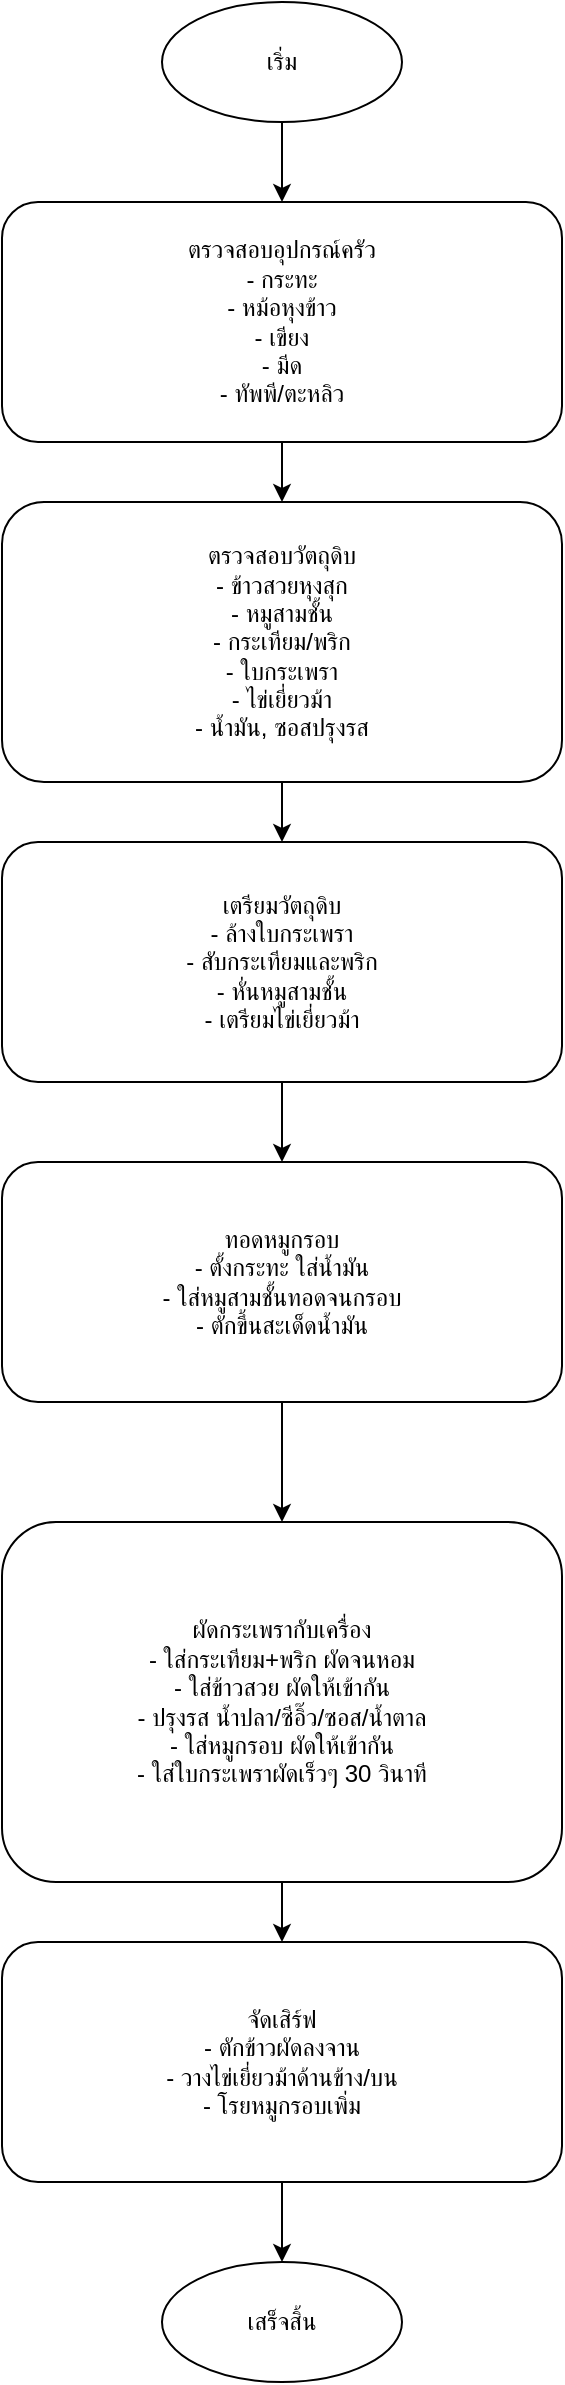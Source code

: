 <mxfile version="28.1.2">
  <diagram name="Page-1" id="ohtOl2tL6jAW0y2cfmm5">
    <mxGraphModel dx="1090" dy="593" grid="1" gridSize="10" guides="1" tooltips="1" connect="1" arrows="1" fold="1" page="1" pageScale="1" pageWidth="850" pageHeight="1100" math="0" shadow="0">
      <root>
        <mxCell id="0" />
        <mxCell id="1" parent="0" />
        <mxCell id="Ch6X7FGSX2CgDCUvS71B-1" value="เริ่ม" style="ellipse;whiteSpace=wrap;html=1;" vertex="1" parent="1">
          <mxGeometry x="550" y="220" width="120" height="60" as="geometry" />
        </mxCell>
        <mxCell id="Ch6X7FGSX2CgDCUvS71B-2" value="ตรวจสอบอุปกรณ์ครัว&#xa;- กระทะ&#xa;- หม้อหุงข้าว&#xa;- เขียง&#xa;- มีด&#xa;- ทัพพี/ตะหลิว" style="rectangle;rounded=1;whiteSpace=wrap;html=1;" vertex="1" parent="1">
          <mxGeometry x="470" y="320" width="280" height="120" as="geometry" />
        </mxCell>
        <mxCell id="Ch6X7FGSX2CgDCUvS71B-3" value="ตรวจสอบวัตถุดิบ&#xa;- ข้าวสวยหุงสุก&#xa;- หมูสามชั้น&#xa;- กระเทียม/พริก&#xa;- ใบกระเพรา&#xa;- ไข่เยี่ยวม้า&#xa;- น้ำมัน, ซอสปรุงรส" style="rectangle;rounded=1;whiteSpace=wrap;html=1;" vertex="1" parent="1">
          <mxGeometry x="470" y="470" width="280" height="140" as="geometry" />
        </mxCell>
        <mxCell id="Ch6X7FGSX2CgDCUvS71B-4" value="เตรียมวัตถุดิบ&#xa;- ล้างใบกระเพรา&#xa;- สับกระเทียมและพริก&#xa;- หั่นหมูสามชั้น&#xa;- เตรียมไข่เยี่ยวม้า" style="rectangle;rounded=1;whiteSpace=wrap;html=1;" vertex="1" parent="1">
          <mxGeometry x="470" y="640" width="280" height="120" as="geometry" />
        </mxCell>
        <mxCell id="Ch6X7FGSX2CgDCUvS71B-5" value="ทอดหมูกรอบ&#xa;- ตั้งกระทะ ใส่น้ำมัน&#xa;- ใส่หมูสามชั้นทอดจนกรอบ&#xa;- ตักขึ้นสะเด็ดน้ำมัน" style="rectangle;rounded=1;whiteSpace=wrap;html=1;" vertex="1" parent="1">
          <mxGeometry x="470" y="800" width="280" height="120" as="geometry" />
        </mxCell>
        <mxCell id="Ch6X7FGSX2CgDCUvS71B-6" value="ผัดกระเพรากับเครื่อง&#xa;- ใส่กระเทียม+พริก ผัดจนหอม&#xa;- ใส่ข้าวสวย ผัดให้เข้ากัน&#xa;- ปรุงรส น้ำปลา/ซีอิ๊ว/ซอส/น้ำตาล&#xa;- ใส่หมูกรอบ ผัดให้เข้ากัน&#xa;- ใส่ใบกระเพราผัดเร็วๆ 30 วินาที" style="rectangle;rounded=1;whiteSpace=wrap;html=1;" vertex="1" parent="1">
          <mxGeometry x="470" y="980" width="280" height="180" as="geometry" />
        </mxCell>
        <mxCell id="Ch6X7FGSX2CgDCUvS71B-7" value="จัดเสิร์ฟ&#xa;- ตักข้าวผัดลงจาน&#xa;- วางไข่เยี่ยวม้าด้านข้าง/บน&#xa;- โรยหมูกรอบเพิ่ม" style="rectangle;rounded=1;whiteSpace=wrap;html=1;" vertex="1" parent="1">
          <mxGeometry x="470" y="1190" width="280" height="120" as="geometry" />
        </mxCell>
        <mxCell id="Ch6X7FGSX2CgDCUvS71B-8" value="เสร็จสิ้น" style="ellipse;whiteSpace=wrap;html=1;" vertex="1" parent="1">
          <mxGeometry x="550" y="1350" width="120" height="60" as="geometry" />
        </mxCell>
        <mxCell id="Ch6X7FGSX2CgDCUvS71B-9" style="edgeStyle=orthogonalEdgeStyle;rounded=0;" edge="1" parent="1" source="Ch6X7FGSX2CgDCUvS71B-1" target="Ch6X7FGSX2CgDCUvS71B-2">
          <mxGeometry relative="1" as="geometry" />
        </mxCell>
        <mxCell id="Ch6X7FGSX2CgDCUvS71B-10" style="edgeStyle=orthogonalEdgeStyle;rounded=0;" edge="1" parent="1" source="Ch6X7FGSX2CgDCUvS71B-2" target="Ch6X7FGSX2CgDCUvS71B-3">
          <mxGeometry relative="1" as="geometry" />
        </mxCell>
        <mxCell id="Ch6X7FGSX2CgDCUvS71B-11" style="edgeStyle=orthogonalEdgeStyle;rounded=0;" edge="1" parent="1" source="Ch6X7FGSX2CgDCUvS71B-3" target="Ch6X7FGSX2CgDCUvS71B-4">
          <mxGeometry relative="1" as="geometry" />
        </mxCell>
        <mxCell id="Ch6X7FGSX2CgDCUvS71B-12" style="edgeStyle=orthogonalEdgeStyle;rounded=0;" edge="1" parent="1" source="Ch6X7FGSX2CgDCUvS71B-4" target="Ch6X7FGSX2CgDCUvS71B-5">
          <mxGeometry relative="1" as="geometry" />
        </mxCell>
        <mxCell id="Ch6X7FGSX2CgDCUvS71B-13" style="edgeStyle=orthogonalEdgeStyle;rounded=0;" edge="1" parent="1" source="Ch6X7FGSX2CgDCUvS71B-5" target="Ch6X7FGSX2CgDCUvS71B-6">
          <mxGeometry relative="1" as="geometry" />
        </mxCell>
        <mxCell id="Ch6X7FGSX2CgDCUvS71B-14" style="edgeStyle=orthogonalEdgeStyle;rounded=0;" edge="1" parent="1" source="Ch6X7FGSX2CgDCUvS71B-6" target="Ch6X7FGSX2CgDCUvS71B-7">
          <mxGeometry relative="1" as="geometry" />
        </mxCell>
        <mxCell id="Ch6X7FGSX2CgDCUvS71B-15" style="edgeStyle=orthogonalEdgeStyle;rounded=0;" edge="1" parent="1" source="Ch6X7FGSX2CgDCUvS71B-7" target="Ch6X7FGSX2CgDCUvS71B-8">
          <mxGeometry relative="1" as="geometry" />
        </mxCell>
      </root>
    </mxGraphModel>
  </diagram>
</mxfile>
